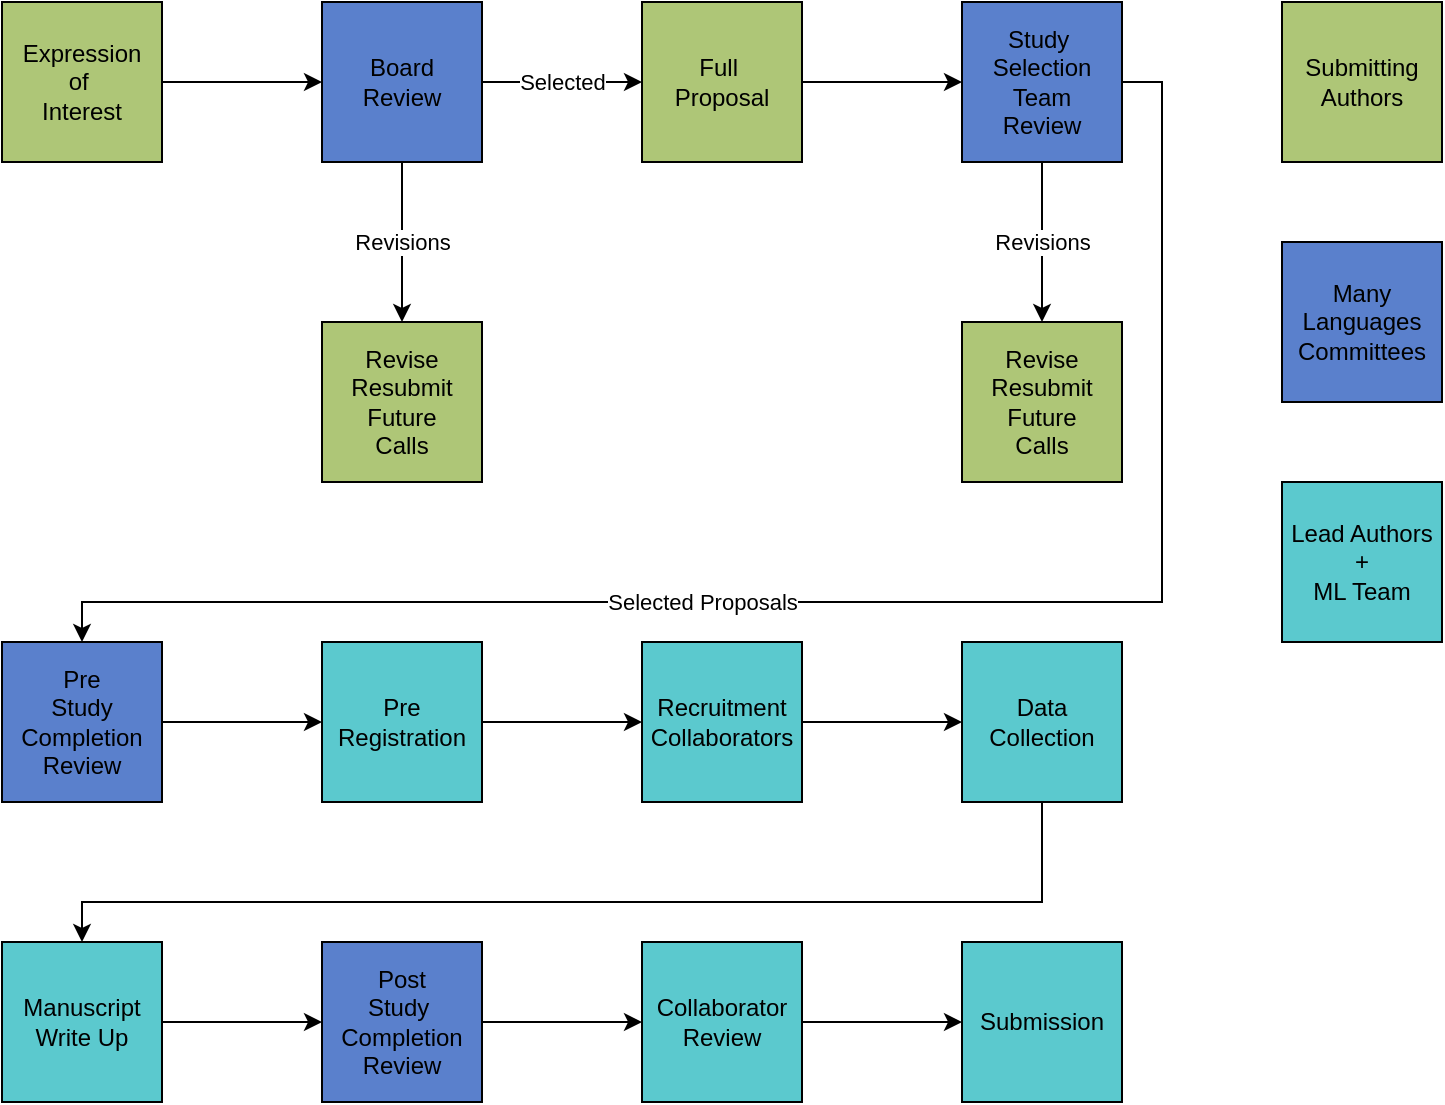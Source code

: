 <mxfile version="23.0.2" type="device">
  <diagram name="Page-1" id="dipRu0zZ1uc3jC86xOCI">
    <mxGraphModel dx="1026" dy="743" grid="1" gridSize="10" guides="1" tooltips="1" connect="1" arrows="1" fold="1" page="1" pageScale="1" pageWidth="850" pageHeight="1100" math="0" shadow="0">
      <root>
        <mxCell id="0" />
        <mxCell id="1" parent="0" />
        <mxCell id="LExHXPBAgsskgPLylYrO-3" value="" style="edgeStyle=orthogonalEdgeStyle;rounded=0;orthogonalLoop=1;jettySize=auto;html=1;" parent="1" source="LExHXPBAgsskgPLylYrO-1" target="LExHXPBAgsskgPLylYrO-2" edge="1">
          <mxGeometry relative="1" as="geometry" />
        </mxCell>
        <mxCell id="LExHXPBAgsskgPLylYrO-1" value="Expression&lt;br&gt;of&amp;nbsp;&lt;br&gt;Interest" style="whiteSpace=wrap;html=1;aspect=fixed;fillColor=#AEC677;" parent="1" vertex="1">
          <mxGeometry x="10" y="80" width="80" height="80" as="geometry" />
        </mxCell>
        <mxCell id="LExHXPBAgsskgPLylYrO-5" value="Revisions" style="edgeStyle=orthogonalEdgeStyle;rounded=0;orthogonalLoop=1;jettySize=auto;html=1;" parent="1" source="LExHXPBAgsskgPLylYrO-2" target="LExHXPBAgsskgPLylYrO-4" edge="1">
          <mxGeometry relative="1" as="geometry" />
        </mxCell>
        <mxCell id="LExHXPBAgsskgPLylYrO-7" value="Selected" style="edgeStyle=orthogonalEdgeStyle;rounded=0;orthogonalLoop=1;jettySize=auto;html=1;" parent="1" source="LExHXPBAgsskgPLylYrO-2" target="LExHXPBAgsskgPLylYrO-6" edge="1">
          <mxGeometry relative="1" as="geometry" />
        </mxCell>
        <mxCell id="LExHXPBAgsskgPLylYrO-2" value="Board &lt;br&gt;Review" style="whiteSpace=wrap;html=1;aspect=fixed;fillColor=#5A80CC;" parent="1" vertex="1">
          <mxGeometry x="170" y="80" width="80" height="80" as="geometry" />
        </mxCell>
        <mxCell id="LExHXPBAgsskgPLylYrO-4" value="Revise&lt;br&gt;Resubmit&lt;br&gt;Future&lt;br&gt;Calls" style="whiteSpace=wrap;html=1;aspect=fixed;fillColor=#AEC677;" parent="1" vertex="1">
          <mxGeometry x="170" y="240" width="80" height="80" as="geometry" />
        </mxCell>
        <mxCell id="LExHXPBAgsskgPLylYrO-17" value="" style="edgeStyle=orthogonalEdgeStyle;rounded=0;orthogonalLoop=1;jettySize=auto;html=1;" parent="1" source="LExHXPBAgsskgPLylYrO-6" target="LExHXPBAgsskgPLylYrO-16" edge="1">
          <mxGeometry relative="1" as="geometry" />
        </mxCell>
        <mxCell id="LExHXPBAgsskgPLylYrO-6" value="Full&amp;nbsp;&lt;br&gt;Proposal" style="whiteSpace=wrap;html=1;aspect=fixed;fillColor=#AEC677;" parent="1" vertex="1">
          <mxGeometry x="330" y="80" width="80" height="80" as="geometry" />
        </mxCell>
        <mxCell id="LExHXPBAgsskgPLylYrO-14" value="Revisions" style="edgeStyle=orthogonalEdgeStyle;rounded=0;orthogonalLoop=1;jettySize=auto;html=1;" parent="1" target="LExHXPBAgsskgPLylYrO-15" edge="1">
          <mxGeometry relative="1" as="geometry">
            <mxPoint x="530" y="160" as="sourcePoint" />
            <Array as="points">
              <mxPoint x="530" y="201" />
              <mxPoint x="530" y="201" />
            </Array>
          </mxGeometry>
        </mxCell>
        <mxCell id="LExHXPBAgsskgPLylYrO-15" value="Revise&lt;br&gt;Resubmit&lt;br&gt;Future&lt;br&gt;Calls" style="whiteSpace=wrap;html=1;aspect=fixed;fillColor=#AEC677;" parent="1" vertex="1">
          <mxGeometry x="490" y="240" width="80" height="80" as="geometry" />
        </mxCell>
        <mxCell id="LExHXPBAgsskgPLylYrO-24" value="Selected Proposals" style="edgeStyle=orthogonalEdgeStyle;rounded=0;orthogonalLoop=1;jettySize=auto;html=1;exitX=1;exitY=0.5;exitDx=0;exitDy=0;entryX=0.5;entryY=0;entryDx=0;entryDy=0;" parent="1" source="LExHXPBAgsskgPLylYrO-16" target="LExHXPBAgsskgPLylYrO-20" edge="1">
          <mxGeometry x="0.214" relative="1" as="geometry">
            <Array as="points">
              <mxPoint x="590" y="120" />
              <mxPoint x="590" y="380" />
              <mxPoint x="50" y="380" />
            </Array>
            <mxPoint as="offset" />
          </mxGeometry>
        </mxCell>
        <mxCell id="LExHXPBAgsskgPLylYrO-16" value="Study&amp;nbsp;&lt;br&gt;Selection&lt;br&gt;Team&lt;br&gt;Review" style="whiteSpace=wrap;html=1;aspect=fixed;fillColor=#5A80CC;" parent="1" vertex="1">
          <mxGeometry x="490" y="80" width="80" height="80" as="geometry" />
        </mxCell>
        <mxCell id="LExHXPBAgsskgPLylYrO-26" value="" style="edgeStyle=orthogonalEdgeStyle;rounded=0;orthogonalLoop=1;jettySize=auto;html=1;" parent="1" source="LExHXPBAgsskgPLylYrO-20" target="LExHXPBAgsskgPLylYrO-25" edge="1">
          <mxGeometry relative="1" as="geometry" />
        </mxCell>
        <mxCell id="LExHXPBAgsskgPLylYrO-20" value="Pre&lt;br&gt;Study Completion&lt;br&gt;Review" style="whiteSpace=wrap;html=1;aspect=fixed;fillColor=#5A80CC;" parent="1" vertex="1">
          <mxGeometry x="10" y="400" width="80" height="80" as="geometry" />
        </mxCell>
        <mxCell id="LExHXPBAgsskgPLylYrO-28" value="" style="edgeStyle=orthogonalEdgeStyle;rounded=0;orthogonalLoop=1;jettySize=auto;html=1;" parent="1" source="LExHXPBAgsskgPLylYrO-25" target="LExHXPBAgsskgPLylYrO-27" edge="1">
          <mxGeometry relative="1" as="geometry" />
        </mxCell>
        <mxCell id="LExHXPBAgsskgPLylYrO-25" value="Pre&lt;br&gt;Registration" style="whiteSpace=wrap;html=1;aspect=fixed;fillColor=#5BC9CE;" parent="1" vertex="1">
          <mxGeometry x="170" y="400" width="80" height="80" as="geometry" />
        </mxCell>
        <mxCell id="LExHXPBAgsskgPLylYrO-30" value="" style="edgeStyle=orthogonalEdgeStyle;rounded=0;orthogonalLoop=1;jettySize=auto;html=1;" parent="1" source="LExHXPBAgsskgPLylYrO-27" target="LExHXPBAgsskgPLylYrO-29" edge="1">
          <mxGeometry relative="1" as="geometry" />
        </mxCell>
        <mxCell id="LExHXPBAgsskgPLylYrO-27" value="Recruitment&lt;br&gt;Collaborators" style="whiteSpace=wrap;html=1;aspect=fixed;fillColor=#5BC9CE;" parent="1" vertex="1">
          <mxGeometry x="330" y="400" width="80" height="80" as="geometry" />
        </mxCell>
        <mxCell id="LExHXPBAgsskgPLylYrO-32" value="" style="edgeStyle=orthogonalEdgeStyle;rounded=0;orthogonalLoop=1;jettySize=auto;html=1;" parent="1" source="LExHXPBAgsskgPLylYrO-29" target="LExHXPBAgsskgPLylYrO-31" edge="1">
          <mxGeometry relative="1" as="geometry">
            <Array as="points">
              <mxPoint x="530" y="530" />
              <mxPoint x="50" y="530" />
            </Array>
          </mxGeometry>
        </mxCell>
        <mxCell id="LExHXPBAgsskgPLylYrO-29" value="Data Collection" style="whiteSpace=wrap;html=1;aspect=fixed;fillColor=#5BC9CE;" parent="1" vertex="1">
          <mxGeometry x="490" y="400" width="80" height="80" as="geometry" />
        </mxCell>
        <mxCell id="LExHXPBAgsskgPLylYrO-34" value="" style="edgeStyle=orthogonalEdgeStyle;rounded=0;orthogonalLoop=1;jettySize=auto;html=1;" parent="1" source="LExHXPBAgsskgPLylYrO-31" target="LExHXPBAgsskgPLylYrO-33" edge="1">
          <mxGeometry relative="1" as="geometry" />
        </mxCell>
        <mxCell id="LExHXPBAgsskgPLylYrO-31" value="Manuscript&lt;br&gt;Write Up" style="whiteSpace=wrap;html=1;aspect=fixed;fillColor=#5BC9CE;" parent="1" vertex="1">
          <mxGeometry x="10" y="550" width="80" height="80" as="geometry" />
        </mxCell>
        <mxCell id="LExHXPBAgsskgPLylYrO-36" value="" style="edgeStyle=orthogonalEdgeStyle;rounded=0;orthogonalLoop=1;jettySize=auto;html=1;" parent="1" source="LExHXPBAgsskgPLylYrO-33" target="LExHXPBAgsskgPLylYrO-35" edge="1">
          <mxGeometry relative="1" as="geometry" />
        </mxCell>
        <mxCell id="LExHXPBAgsskgPLylYrO-33" value="Post&lt;br&gt;Study&amp;nbsp;&lt;br&gt;Completion&lt;br&gt;Review" style="whiteSpace=wrap;html=1;aspect=fixed;fillColor=#5A80CC;" parent="1" vertex="1">
          <mxGeometry x="170" y="550" width="80" height="80" as="geometry" />
        </mxCell>
        <mxCell id="LExHXPBAgsskgPLylYrO-38" value="" style="edgeStyle=orthogonalEdgeStyle;rounded=0;orthogonalLoop=1;jettySize=auto;html=1;" parent="1" source="LExHXPBAgsskgPLylYrO-35" target="LExHXPBAgsskgPLylYrO-37" edge="1">
          <mxGeometry relative="1" as="geometry" />
        </mxCell>
        <mxCell id="LExHXPBAgsskgPLylYrO-35" value="Collaborator&lt;br&gt;Review" style="whiteSpace=wrap;html=1;aspect=fixed;fillColor=#5BC9CE;" parent="1" vertex="1">
          <mxGeometry x="330" y="550" width="80" height="80" as="geometry" />
        </mxCell>
        <mxCell id="LExHXPBAgsskgPLylYrO-37" value="Submission" style="whiteSpace=wrap;html=1;aspect=fixed;fillColor=#5BC9CE;" parent="1" vertex="1">
          <mxGeometry x="490" y="550" width="80" height="80" as="geometry" />
        </mxCell>
        <mxCell id="uGD3Mq-v9OKubHT-8KZn-1" value="Submitting&lt;br&gt;Authors" style="whiteSpace=wrap;html=1;aspect=fixed;fillColor=#AEC677;" vertex="1" parent="1">
          <mxGeometry x="650" y="80" width="80" height="80" as="geometry" />
        </mxCell>
        <mxCell id="uGD3Mq-v9OKubHT-8KZn-2" value="Lead Authors&lt;br&gt;+&lt;br&gt;ML Team" style="whiteSpace=wrap;html=1;aspect=fixed;fillColor=#5BC9CE;" vertex="1" parent="1">
          <mxGeometry x="650" y="320" width="80" height="80" as="geometry" />
        </mxCell>
        <mxCell id="uGD3Mq-v9OKubHT-8KZn-3" value="Many&lt;br&gt;Languages&lt;br&gt;Committees" style="whiteSpace=wrap;html=1;aspect=fixed;fillColor=#5A80CC;" vertex="1" parent="1">
          <mxGeometry x="650" y="200" width="80" height="80" as="geometry" />
        </mxCell>
      </root>
    </mxGraphModel>
  </diagram>
</mxfile>
